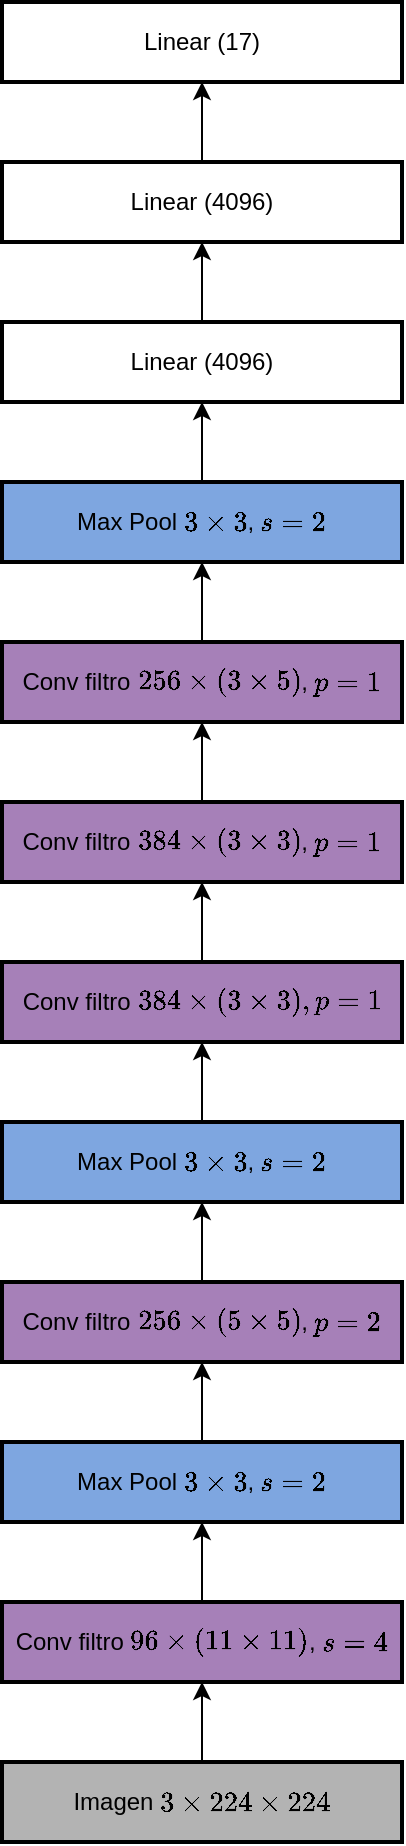 <mxfile version="15.4.0" type="device"><diagram id="Adtojl9X-kmJBwIftuFW" name="Page-1"><mxGraphModel dx="541" dy="1234" grid="1" gridSize="10" guides="1" tooltips="1" connect="1" arrows="1" fold="1" page="1" pageScale="1" pageWidth="1100" pageHeight="850" background="#ffffff" math="1" shadow="0"><root><mxCell id="0"/><mxCell id="1" parent="0"/><mxCell id="NlnJtBjjd0lO4wOhPwFW-52" style="edgeStyle=orthogonalEdgeStyle;rounded=0;orthogonalLoop=1;jettySize=auto;html=1;exitX=0.5;exitY=0;exitDx=0;exitDy=0;entryX=0.5;entryY=1;entryDx=0;entryDy=0;strokeColor=#000000;" parent="1" source="NlnJtBjjd0lO4wOhPwFW-38" target="NlnJtBjjd0lO4wOhPwFW-40" edge="1"><mxGeometry relative="1" as="geometry"/></mxCell><mxCell id="NlnJtBjjd0lO4wOhPwFW-38" value="&lt;font color=&quot;#000000&quot;&gt;Linear (4096)&lt;/font&gt;" style="rounded=0;whiteSpace=wrap;html=1;fillColor=#FFFFFF;strokeWidth=2;strokeColor=#000000;" parent="1" vertex="1"><mxGeometry x="320" width="200" height="40" as="geometry"/></mxCell><mxCell id="NlnJtBjjd0lO4wOhPwFW-50" style="edgeStyle=orthogonalEdgeStyle;rounded=0;orthogonalLoop=1;jettySize=auto;html=1;entryX=0.5;entryY=1;entryDx=0;entryDy=0;strokeColor=#000000;" parent="1" source="NlnJtBjjd0lO4wOhPwFW-39" target="NlnJtBjjd0lO4wOhPwFW-41" edge="1"><mxGeometry relative="1" as="geometry"/></mxCell><mxCell id="NlnJtBjjd0lO4wOhPwFW-39" value="&lt;font color=&quot;#000000&quot;&gt;Max Pool \(3 \times 3\), \(s=2\)&lt;/font&gt;" style="rounded=0;whiteSpace=wrap;html=1;strokeColor=#000000;fillColor=#7EA6E0;strokeWidth=2;" parent="1" vertex="1"><mxGeometry x="320" y="160" width="200" height="40" as="geometry"/></mxCell><mxCell id="NlnJtBjjd0lO4wOhPwFW-40" value="&lt;font color=&quot;#000000&quot;&gt;Linear (17)&lt;/font&gt;" style="rounded=0;whiteSpace=wrap;html=1;fillColor=#FFFFFF;strokeColor=#000000;strokeWidth=2;" parent="1" vertex="1"><mxGeometry x="320" y="-80" width="200" height="40" as="geometry"/></mxCell><mxCell id="NlnJtBjjd0lO4wOhPwFW-51" style="edgeStyle=orthogonalEdgeStyle;rounded=0;orthogonalLoop=1;jettySize=auto;html=1;exitX=0.5;exitY=0;exitDx=0;exitDy=0;strokeColor=#000000;" parent="1" source="NlnJtBjjd0lO4wOhPwFW-41" target="NlnJtBjjd0lO4wOhPwFW-38" edge="1"><mxGeometry relative="1" as="geometry"/></mxCell><mxCell id="NlnJtBjjd0lO4wOhPwFW-41" value="&lt;font color=&quot;#000000&quot;&gt;Linear (4096)&lt;/font&gt;" style="rounded=0;whiteSpace=wrap;html=1;fillColor=#FFFFFF;strokeColor=#000000;strokeWidth=2;" parent="1" vertex="1"><mxGeometry x="320" y="80" width="200" height="40" as="geometry"/></mxCell><mxCell id="9AZ__U4U4d86RlDJMKNA-9" style="edgeStyle=orthogonalEdgeStyle;rounded=0;orthogonalLoop=1;jettySize=auto;html=1;entryX=0.5;entryY=1;entryDx=0;entryDy=0;strokeColor=#000000;" edge="1" parent="1" source="NlnJtBjjd0lO4wOhPwFW-42" target="9AZ__U4U4d86RlDJMKNA-3"><mxGeometry relative="1" as="geometry"/></mxCell><mxCell id="NlnJtBjjd0lO4wOhPwFW-42" value="&lt;font color=&quot;#000000&quot;&gt;Conv filtro \(384 \times (3 \times 3),&amp;nbsp; p=1\)&lt;/font&gt;" style="rounded=0;whiteSpace=wrap;html=1;strokeWidth=2;strokeColor=#000000;fillColor=#A680B8;" parent="1" vertex="1"><mxGeometry x="320" y="400" width="200" height="40" as="geometry"/></mxCell><mxCell id="9AZ__U4U4d86RlDJMKNA-11" style="edgeStyle=orthogonalEdgeStyle;rounded=0;orthogonalLoop=1;jettySize=auto;html=1;entryX=0.5;entryY=1;entryDx=0;entryDy=0;strokeColor=#000000;" edge="1" parent="1" source="NlnJtBjjd0lO4wOhPwFW-44" target="9AZ__U4U4d86RlDJMKNA-4"><mxGeometry relative="1" as="geometry"/></mxCell><mxCell id="NlnJtBjjd0lO4wOhPwFW-44" value="&lt;font color=&quot;#000000&quot;&gt;Conv filtro \(256 \times (5 \times 5)\), \(p=2\)&lt;/font&gt;" style="rounded=0;whiteSpace=wrap;html=1;fillColor=#A680B8;strokeWidth=2;strokeColor=#000000;" parent="1" vertex="1"><mxGeometry x="320" y="560" width="200" height="40" as="geometry"/></mxCell><mxCell id="NlnJtBjjd0lO4wOhPwFW-46" style="edgeStyle=orthogonalEdgeStyle;rounded=0;orthogonalLoop=1;jettySize=auto;html=1;exitX=0.5;exitY=0;exitDx=0;exitDy=0;entryX=0.5;entryY=1;entryDx=0;entryDy=0;strokeColor=#000000;" parent="1" target="NlnJtBjjd0lO4wOhPwFW-44" edge="1"><mxGeometry relative="1" as="geometry"><mxPoint x="420" y="600" as="sourcePoint"/></mxGeometry></mxCell><mxCell id="9AZ__U4U4d86RlDJMKNA-7" style="edgeStyle=orthogonalEdgeStyle;rounded=0;orthogonalLoop=1;jettySize=auto;html=1;exitX=0.5;exitY=0;exitDx=0;exitDy=0;entryX=0.5;entryY=1;entryDx=0;entryDy=0;strokeColor=#000000;" edge="1" parent="1" source="9AZ__U4U4d86RlDJMKNA-1" target="NlnJtBjjd0lO4wOhPwFW-39"><mxGeometry relative="1" as="geometry"/></mxCell><mxCell id="9AZ__U4U4d86RlDJMKNA-1" value="&lt;font color=&quot;#000000&quot;&gt;Conv filtro \(256 \times (3 \times 5)\), \(p=1\)&lt;/font&gt;" style="rounded=0;whiteSpace=wrap;html=1;fillColor=#A680B8;strokeWidth=2;strokeColor=#000000;" vertex="1" parent="1"><mxGeometry x="320" y="240" width="200" height="40" as="geometry"/></mxCell><mxCell id="9AZ__U4U4d86RlDJMKNA-14" style="edgeStyle=orthogonalEdgeStyle;rounded=0;orthogonalLoop=1;jettySize=auto;html=1;entryX=0.5;entryY=1;entryDx=0;entryDy=0;strokeColor=#000000;" edge="1" parent="1" source="9AZ__U4U4d86RlDJMKNA-2" target="9AZ__U4U4d86RlDJMKNA-6"><mxGeometry relative="1" as="geometry"/></mxCell><mxCell id="9AZ__U4U4d86RlDJMKNA-2" value="&lt;font color=&quot;#000000&quot;&gt;Imagen \(3 \times 224 \times 224\)&lt;/font&gt;" style="rounded=0;whiteSpace=wrap;html=1;strokeWidth=2;strokeColor=#000000;fillColor=#B3B3B3;" vertex="1" parent="1"><mxGeometry x="320" y="800" width="200" height="40" as="geometry"/></mxCell><mxCell id="9AZ__U4U4d86RlDJMKNA-8" style="edgeStyle=orthogonalEdgeStyle;rounded=0;orthogonalLoop=1;jettySize=auto;html=1;entryX=0.5;entryY=1;entryDx=0;entryDy=0;strokeColor=#000000;" edge="1" parent="1" source="9AZ__U4U4d86RlDJMKNA-3" target="9AZ__U4U4d86RlDJMKNA-1"><mxGeometry relative="1" as="geometry"/></mxCell><mxCell id="9AZ__U4U4d86RlDJMKNA-3" value="&lt;font color=&quot;#000000&quot;&gt;Conv filtro \(384 \times (3 \times 3)\), \(p=1\)&lt;/font&gt;" style="rounded=0;whiteSpace=wrap;html=1;fillColor=#A680B8;strokeWidth=2;strokeColor=#000000;" vertex="1" parent="1"><mxGeometry x="320" y="320" width="200" height="40" as="geometry"/></mxCell><mxCell id="9AZ__U4U4d86RlDJMKNA-10" style="edgeStyle=orthogonalEdgeStyle;rounded=0;orthogonalLoop=1;jettySize=auto;html=1;entryX=0.5;entryY=1;entryDx=0;entryDy=0;strokeColor=#000000;" edge="1" parent="1" source="9AZ__U4U4d86RlDJMKNA-4" target="NlnJtBjjd0lO4wOhPwFW-42"><mxGeometry relative="1" as="geometry"/></mxCell><mxCell id="9AZ__U4U4d86RlDJMKNA-4" value="&lt;font color=&quot;#000000&quot;&gt;Max Pool \(3 \times 3\), \(s=2\)&lt;/font&gt;" style="rounded=0;whiteSpace=wrap;html=1;strokeColor=#000000;fillColor=#7EA6E0;strokeWidth=2;" vertex="1" parent="1"><mxGeometry x="320" y="480" width="200" height="40" as="geometry"/></mxCell><mxCell id="9AZ__U4U4d86RlDJMKNA-12" style="edgeStyle=orthogonalEdgeStyle;rounded=0;orthogonalLoop=1;jettySize=auto;html=1;entryX=0.5;entryY=1;entryDx=0;entryDy=0;strokeColor=#000000;" edge="1" parent="1" source="9AZ__U4U4d86RlDJMKNA-5" target="NlnJtBjjd0lO4wOhPwFW-44"><mxGeometry relative="1" as="geometry"/></mxCell><mxCell id="9AZ__U4U4d86RlDJMKNA-5" value="&lt;font color=&quot;#000000&quot;&gt;Max Pool \(3 \times 3\), \(s=2\)&lt;/font&gt;" style="rounded=0;whiteSpace=wrap;html=1;strokeColor=#000000;fillColor=#7EA6E0;strokeWidth=2;" vertex="1" parent="1"><mxGeometry x="320" y="640" width="200" height="40" as="geometry"/></mxCell><mxCell id="9AZ__U4U4d86RlDJMKNA-13" style="edgeStyle=orthogonalEdgeStyle;rounded=0;orthogonalLoop=1;jettySize=auto;html=1;exitX=0.5;exitY=0;exitDx=0;exitDy=0;entryX=0.5;entryY=1;entryDx=0;entryDy=0;strokeColor=#000000;" edge="1" parent="1" source="9AZ__U4U4d86RlDJMKNA-6" target="9AZ__U4U4d86RlDJMKNA-5"><mxGeometry relative="1" as="geometry"/></mxCell><mxCell id="9AZ__U4U4d86RlDJMKNA-6" value="&lt;font color=&quot;#000000&quot;&gt;Conv filtro \(96 \times (11 \times 11)\), \(s=4\)&lt;/font&gt;" style="rounded=0;whiteSpace=wrap;html=1;fillColor=#A680B8;strokeWidth=2;strokeColor=#000000;" vertex="1" parent="1"><mxGeometry x="320" y="720" width="200" height="40" as="geometry"/></mxCell></root></mxGraphModel></diagram></mxfile>